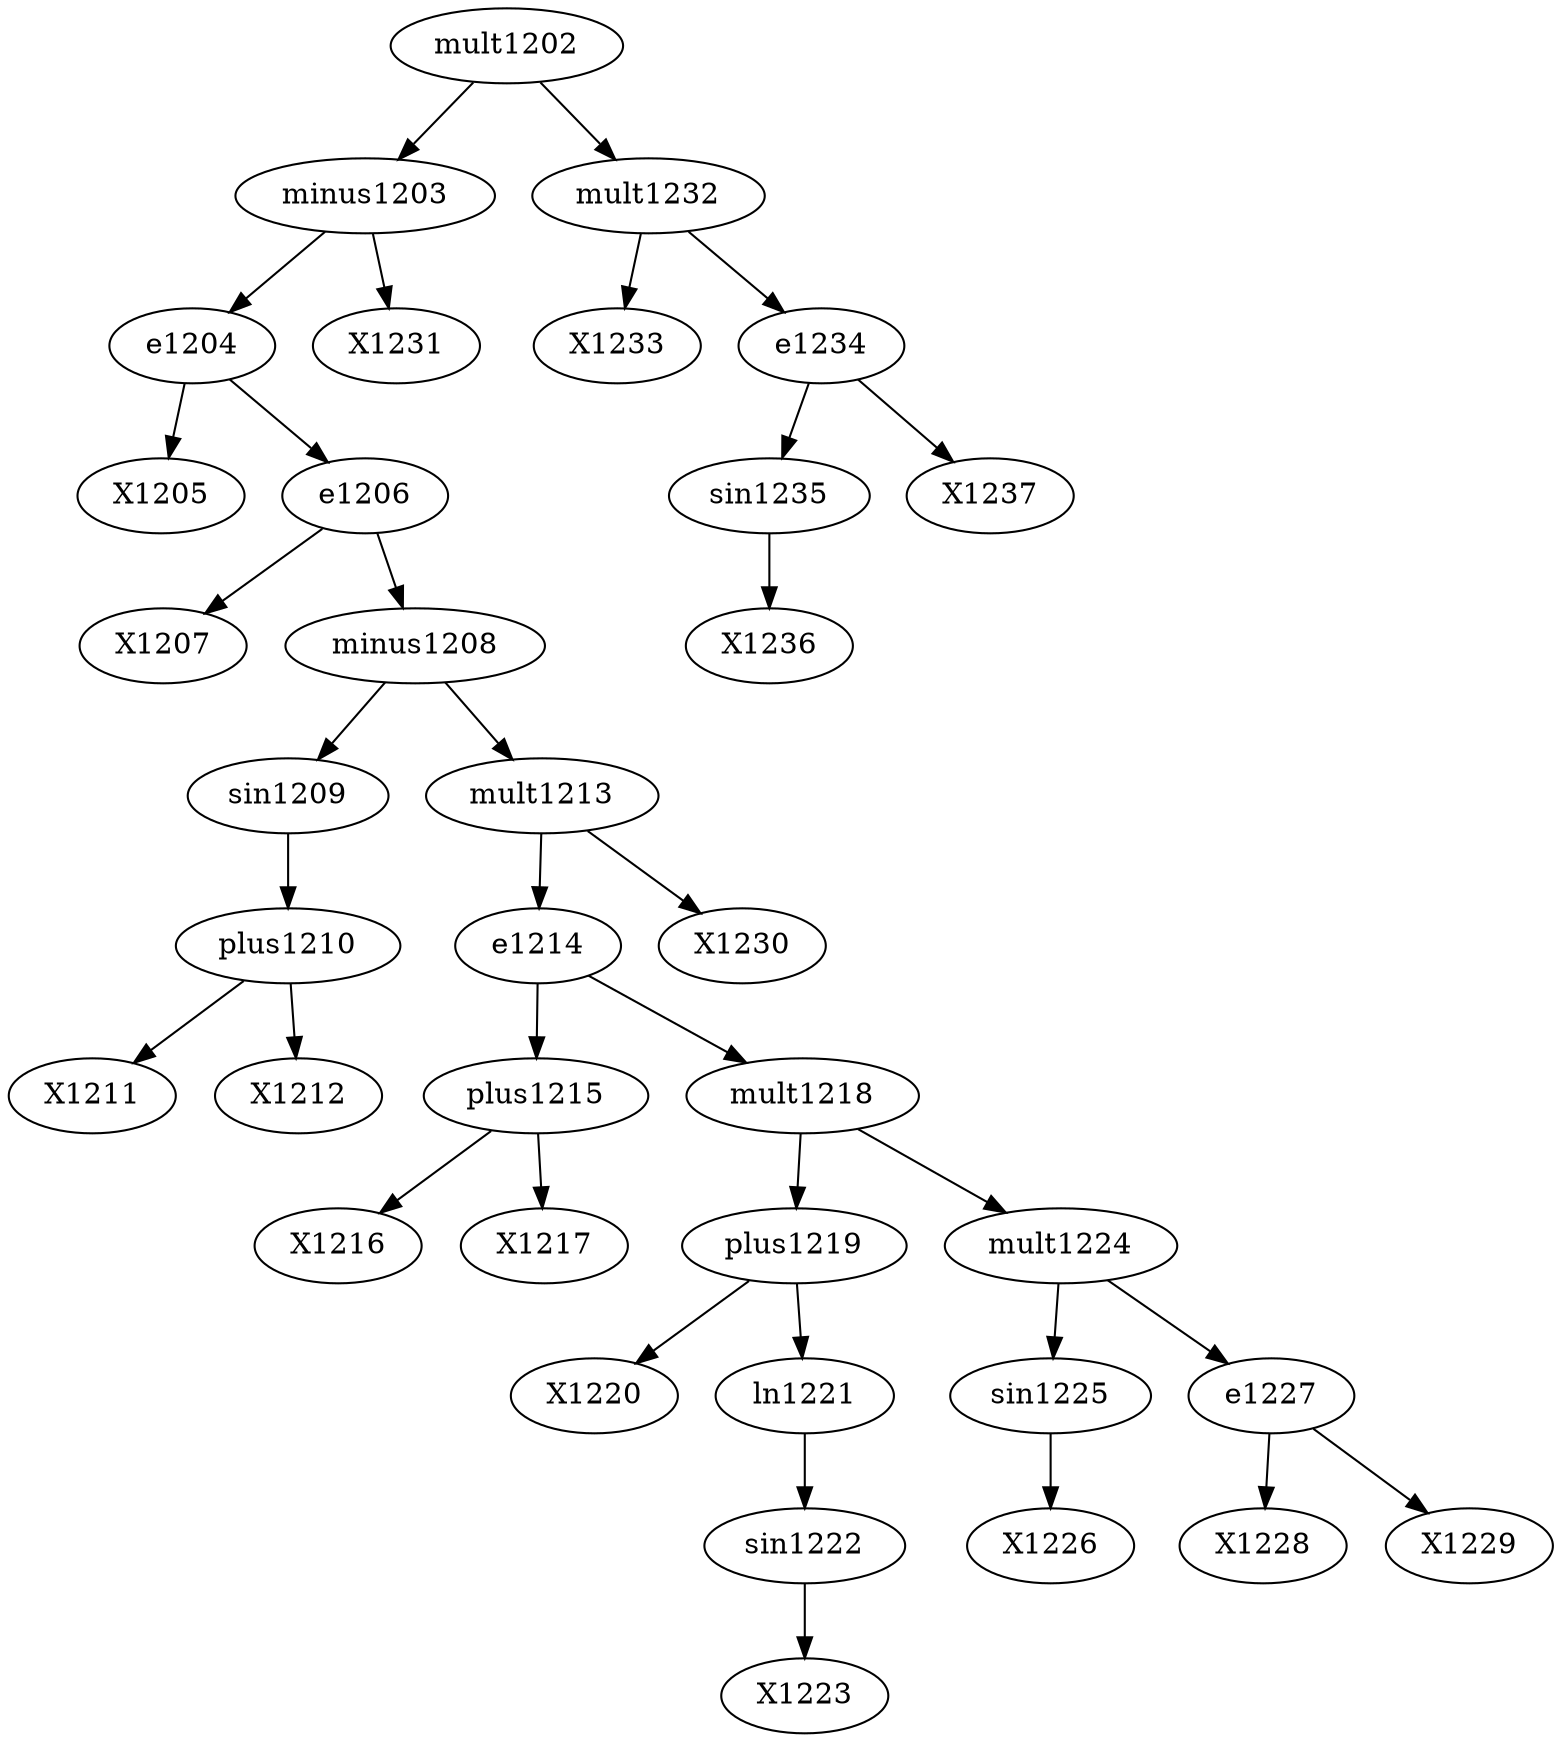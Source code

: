 digraph T {
	e1204 -> X1205
	e1206 -> X1207
	plus1210 -> X1211
	plus1210 -> X1212
	sin1209 -> plus1210
	minus1208 -> sin1209
	plus1215 -> X1216
	plus1215 -> X1217
	e1214 -> plus1215
	plus1219 -> X1220
	sin1222 -> X1223
	ln1221 -> sin1222
	plus1219 -> ln1221
	mult1218 -> plus1219
	sin1225 -> X1226
	mult1224 -> sin1225
	e1227 -> X1228
	e1227 -> X1229
	mult1224 -> e1227
	mult1218 -> mult1224
	e1214 -> mult1218
	mult1213 -> e1214
	mult1213 -> X1230
	minus1208 -> mult1213
	e1206 -> minus1208
	e1204 -> e1206
	minus1203 -> e1204
	minus1203 -> X1231
	mult1202 -> minus1203
	mult1232 -> X1233
	sin1235 -> X1236
	e1234 -> sin1235
	e1234 -> X1237
	mult1232 -> e1234
	mult1202 -> mult1232
}
